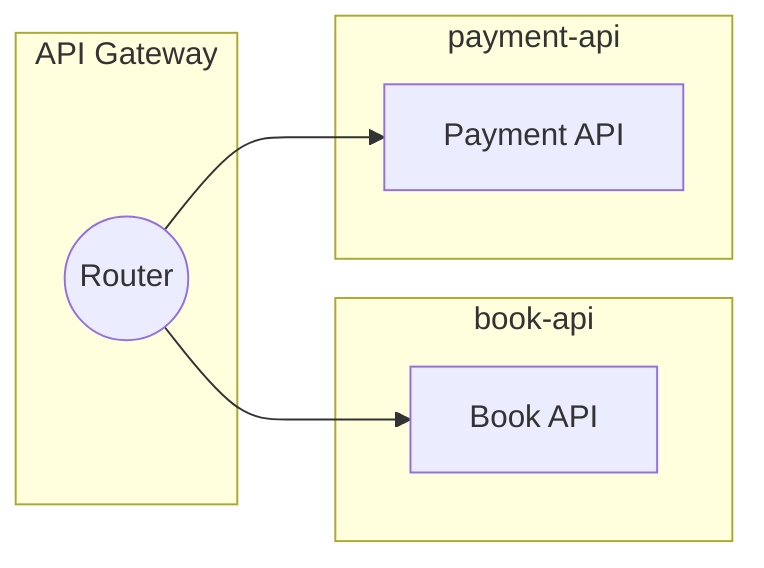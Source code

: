 graph LR;
    subgraph "API Gateway"
        gw((Router))
    end
    subgraph "book-api"
        book["Book API"]
    end
    subgraph "payment-api"
        payment["Payment API"]
    end

    gw --> book
    gw --> payment